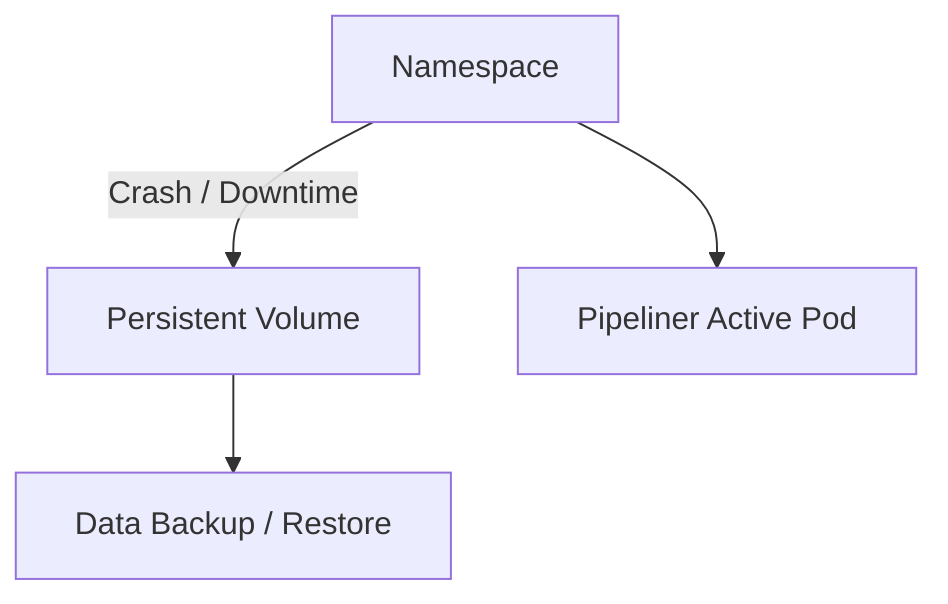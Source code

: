 graph TD
    A[Namespace] -->|Crash / Downtime| B[Persistent Volume]
    B --> C[Data Backup / Restore]
    A --> D[Pipeliner Active Pod]